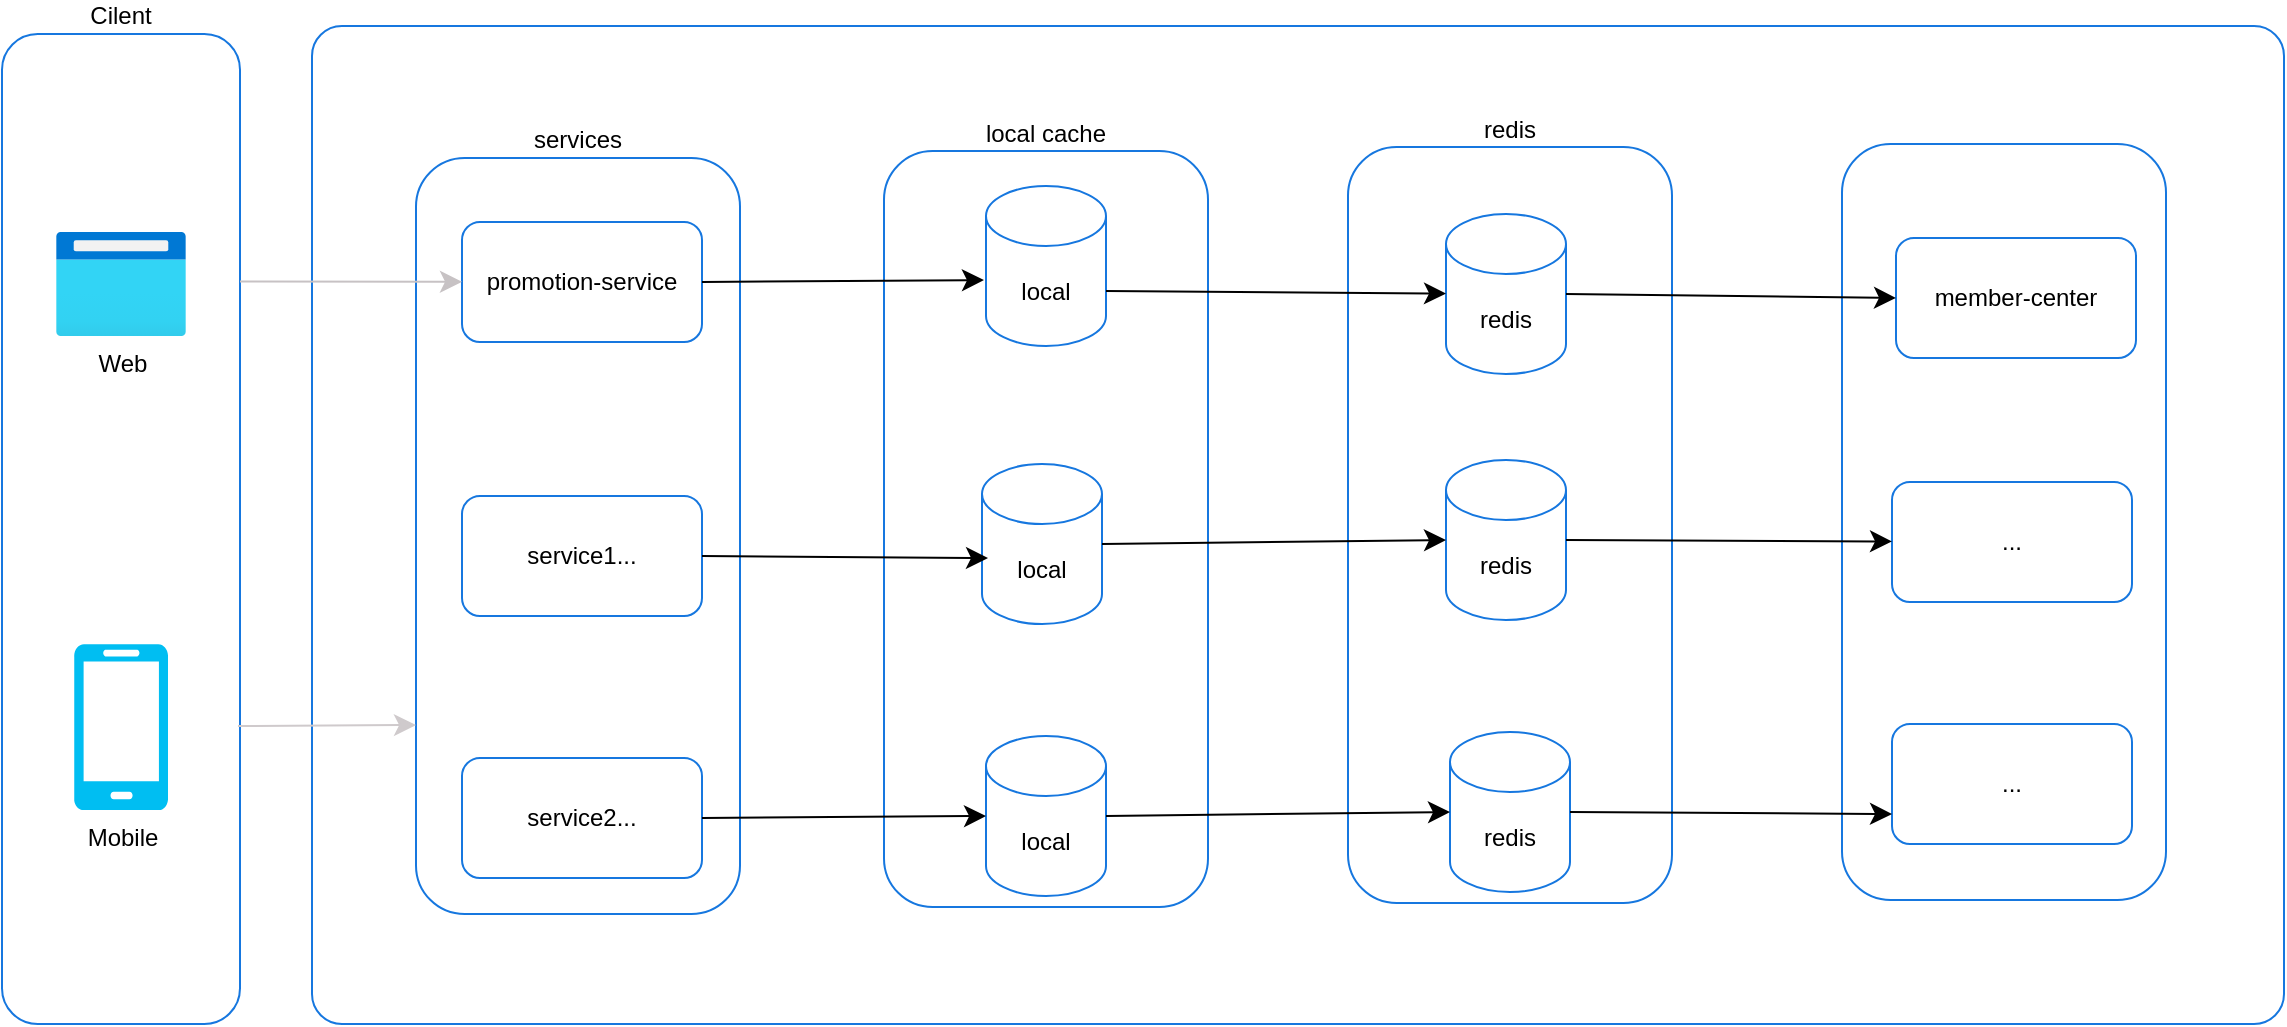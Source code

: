 <mxfile version="24.2.8" type="github">
  <diagram name="第 1 页" id="vbs_Ip4YoETbjET6Mkmp">
    <mxGraphModel dx="2234" dy="1196" grid="0" gridSize="10" guides="1" tooltips="1" connect="1" arrows="1" fold="1" page="0" pageScale="1" pageWidth="1169" pageHeight="827" math="0" shadow="0">
      <root>
        <mxCell id="0" />
        <mxCell id="1" parent="0" />
        <mxCell id="PWlYhkqiT7WrL03v6abE-7" value="" style="group" parent="1" vertex="1" connectable="0">
          <mxGeometry x="-646" y="-21" width="119" height="495" as="geometry" />
        </mxCell>
        <mxCell id="PWlYhkqiT7WrL03v6abE-1" value="Cilent" style="rounded=1;whiteSpace=wrap;html=1;labelBackgroundColor=none;strokeColor=#1677df;gradientColor=none;labelPosition=center;verticalLabelPosition=top;align=center;verticalAlign=bottom;" parent="PWlYhkqiT7WrL03v6abE-7" vertex="1">
          <mxGeometry width="119" height="495" as="geometry" />
        </mxCell>
        <mxCell id="PWlYhkqiT7WrL03v6abE-2" value="Web" style="image;aspect=fixed;html=1;points=[];align=center;fontSize=12;image=img/lib/azure2/general/Browser.svg;" parent="PWlYhkqiT7WrL03v6abE-7" vertex="1">
          <mxGeometry x="27" y="99" width="65" height="52" as="geometry" />
        </mxCell>
        <mxCell id="PWlYhkqiT7WrL03v6abE-4" value="Mobile" style="verticalLabelPosition=bottom;html=1;verticalAlign=top;align=center;strokeColor=none;fillColor=#00BEF2;shape=mxgraph.azure.mobile;pointerEvents=1;direction=east;" parent="PWlYhkqiT7WrL03v6abE-7" vertex="1">
          <mxGeometry x="36" y="305" width="47" height="83" as="geometry" />
        </mxCell>
        <mxCell id="PWlYhkqiT7WrL03v6abE-8" value="" style="rounded=1;whiteSpace=wrap;html=1;arcSize=3;strokeColor=#1677df;" parent="1" vertex="1">
          <mxGeometry x="-491" y="-25" width="986" height="499" as="geometry" />
        </mxCell>
        <mxCell id="2qbnbBHKu1kBXNQHxC0R-1" value="services" style="rounded=1;whiteSpace=wrap;html=1;strokeColor=#1677df;labelPosition=center;verticalLabelPosition=top;align=center;verticalAlign=bottom;" vertex="1" parent="1">
          <mxGeometry x="-439" y="41" width="162" height="378" as="geometry" />
        </mxCell>
        <mxCell id="2qbnbBHKu1kBXNQHxC0R-2" value="promotion-service" style="rounded=1;whiteSpace=wrap;html=1;strokeColor=#1677df;" vertex="1" parent="1">
          <mxGeometry x="-416" y="73" width="120" height="60" as="geometry" />
        </mxCell>
        <mxCell id="2qbnbBHKu1kBXNQHxC0R-3" value="service2..." style="rounded=1;whiteSpace=wrap;html=1;strokeColor=#1677df;" vertex="1" parent="1">
          <mxGeometry x="-416" y="341" width="120" height="60" as="geometry" />
        </mxCell>
        <mxCell id="2qbnbBHKu1kBXNQHxC0R-4" value="service1..." style="rounded=1;whiteSpace=wrap;html=1;strokeColor=#1677df;" vertex="1" parent="1">
          <mxGeometry x="-416" y="210" width="120" height="60" as="geometry" />
        </mxCell>
        <mxCell id="2qbnbBHKu1kBXNQHxC0R-5" style="edgeStyle=none;curved=1;rounded=0;orthogonalLoop=1;jettySize=auto;html=1;exitX=1;exitY=0.25;exitDx=0;exitDy=0;fontSize=12;startSize=8;endSize=8;strokeColor=#c7c2c4;" edge="1" parent="1" source="PWlYhkqiT7WrL03v6abE-1" target="2qbnbBHKu1kBXNQHxC0R-2">
          <mxGeometry relative="1" as="geometry" />
        </mxCell>
        <mxCell id="2qbnbBHKu1kBXNQHxC0R-6" style="edgeStyle=none;curved=1;rounded=0;orthogonalLoop=1;jettySize=auto;html=1;entryX=0;entryY=0.75;entryDx=0;entryDy=0;fontSize=12;startSize=8;endSize=8;strokeColor=#cfcacc;" edge="1" parent="1" target="2qbnbBHKu1kBXNQHxC0R-1">
          <mxGeometry relative="1" as="geometry">
            <mxPoint x="-528" y="325" as="sourcePoint" />
          </mxGeometry>
        </mxCell>
        <mxCell id="2qbnbBHKu1kBXNQHxC0R-11" value="" style="group" vertex="1" connectable="0" parent="1">
          <mxGeometry x="-205" y="37.5" width="162" height="378" as="geometry" />
        </mxCell>
        <mxCell id="2qbnbBHKu1kBXNQHxC0R-7" value="&lt;div&gt;local cache&lt;/div&gt;" style="rounded=1;whiteSpace=wrap;html=1;strokeColor=#1677df;labelPosition=center;verticalLabelPosition=top;align=center;verticalAlign=bottom;" vertex="1" parent="2qbnbBHKu1kBXNQHxC0R-11">
          <mxGeometry width="162" height="378" as="geometry" />
        </mxCell>
        <mxCell id="2qbnbBHKu1kBXNQHxC0R-8" value="local" style="shape=cylinder3;whiteSpace=wrap;html=1;boundedLbl=1;backgroundOutline=1;size=15;strokeColor=#1677df;" vertex="1" parent="2qbnbBHKu1kBXNQHxC0R-11">
          <mxGeometry x="51" y="17.5" width="60" height="80" as="geometry" />
        </mxCell>
        <mxCell id="2qbnbBHKu1kBXNQHxC0R-15" value="local" style="shape=cylinder3;whiteSpace=wrap;html=1;boundedLbl=1;backgroundOutline=1;size=15;strokeColor=#1677df;" vertex="1" parent="2qbnbBHKu1kBXNQHxC0R-11">
          <mxGeometry x="49" y="156.5" width="60" height="80" as="geometry" />
        </mxCell>
        <mxCell id="2qbnbBHKu1kBXNQHxC0R-16" value="local" style="shape=cylinder3;whiteSpace=wrap;html=1;boundedLbl=1;backgroundOutline=1;size=15;strokeColor=#1677df;" vertex="1" parent="2qbnbBHKu1kBXNQHxC0R-11">
          <mxGeometry x="51" y="292.5" width="60" height="80" as="geometry" />
        </mxCell>
        <mxCell id="2qbnbBHKu1kBXNQHxC0R-17" value="" style="group" vertex="1" connectable="0" parent="1">
          <mxGeometry x="27" y="35.5" width="162" height="378" as="geometry" />
        </mxCell>
        <mxCell id="2qbnbBHKu1kBXNQHxC0R-18" value="&lt;div&gt;redis&lt;/div&gt;" style="rounded=1;whiteSpace=wrap;html=1;strokeColor=#1677df;labelPosition=center;verticalLabelPosition=top;align=center;verticalAlign=bottom;" vertex="1" parent="2qbnbBHKu1kBXNQHxC0R-17">
          <mxGeometry width="162" height="378" as="geometry" />
        </mxCell>
        <mxCell id="2qbnbBHKu1kBXNQHxC0R-19" value="redis" style="shape=cylinder3;whiteSpace=wrap;html=1;boundedLbl=1;backgroundOutline=1;size=15;strokeColor=#1677df;" vertex="1" parent="2qbnbBHKu1kBXNQHxC0R-17">
          <mxGeometry x="49" y="33.5" width="60" height="80" as="geometry" />
        </mxCell>
        <mxCell id="2qbnbBHKu1kBXNQHxC0R-20" value="redis" style="shape=cylinder3;whiteSpace=wrap;html=1;boundedLbl=1;backgroundOutline=1;size=15;strokeColor=#1677df;" vertex="1" parent="2qbnbBHKu1kBXNQHxC0R-17">
          <mxGeometry x="49" y="156.5" width="60" height="80" as="geometry" />
        </mxCell>
        <mxCell id="2qbnbBHKu1kBXNQHxC0R-21" value="redis" style="shape=cylinder3;whiteSpace=wrap;html=1;boundedLbl=1;backgroundOutline=1;size=15;strokeColor=#1677df;" vertex="1" parent="2qbnbBHKu1kBXNQHxC0R-17">
          <mxGeometry x="51" y="292.5" width="60" height="80" as="geometry" />
        </mxCell>
        <mxCell id="2qbnbBHKu1kBXNQHxC0R-22" value="" style="group" vertex="1" connectable="0" parent="1">
          <mxGeometry x="274" y="34" width="162" height="378" as="geometry" />
        </mxCell>
        <mxCell id="2qbnbBHKu1kBXNQHxC0R-23" value="" style="rounded=1;whiteSpace=wrap;html=1;strokeColor=#1677df;labelPosition=center;verticalLabelPosition=top;align=center;verticalAlign=bottom;" vertex="1" parent="2qbnbBHKu1kBXNQHxC0R-22">
          <mxGeometry width="162" height="378" as="geometry" />
        </mxCell>
        <mxCell id="2qbnbBHKu1kBXNQHxC0R-29" value="member-center" style="rounded=1;whiteSpace=wrap;html=1;strokeColor=#1677df;" vertex="1" parent="2qbnbBHKu1kBXNQHxC0R-22">
          <mxGeometry x="27" y="47" width="120" height="60" as="geometry" />
        </mxCell>
        <mxCell id="2qbnbBHKu1kBXNQHxC0R-30" value="..." style="rounded=1;whiteSpace=wrap;html=1;strokeColor=#1677df;" vertex="1" parent="2qbnbBHKu1kBXNQHxC0R-22">
          <mxGeometry x="25" y="169" width="120" height="60" as="geometry" />
        </mxCell>
        <mxCell id="2qbnbBHKu1kBXNQHxC0R-31" value="..." style="rounded=1;whiteSpace=wrap;html=1;strokeColor=#1677df;" vertex="1" parent="2qbnbBHKu1kBXNQHxC0R-22">
          <mxGeometry x="25" y="290" width="120" height="60" as="geometry" />
        </mxCell>
        <mxCell id="2qbnbBHKu1kBXNQHxC0R-33" style="edgeStyle=none;curved=1;rounded=0;orthogonalLoop=1;jettySize=auto;html=1;exitX=1;exitY=0.5;exitDx=0;exitDy=0;entryX=0.05;entryY=0.588;entryDx=0;entryDy=0;entryPerimeter=0;fontSize=12;startSize=8;endSize=8;" edge="1" parent="1" source="2qbnbBHKu1kBXNQHxC0R-4" target="2qbnbBHKu1kBXNQHxC0R-15">
          <mxGeometry relative="1" as="geometry" />
        </mxCell>
        <mxCell id="2qbnbBHKu1kBXNQHxC0R-34" style="edgeStyle=none;curved=1;rounded=0;orthogonalLoop=1;jettySize=auto;html=1;exitX=1;exitY=0.5;exitDx=0;exitDy=0;entryX=0;entryY=0.5;entryDx=0;entryDy=0;entryPerimeter=0;fontSize=12;startSize=8;endSize=8;" edge="1" parent="1" source="2qbnbBHKu1kBXNQHxC0R-3" target="2qbnbBHKu1kBXNQHxC0R-16">
          <mxGeometry relative="1" as="geometry" />
        </mxCell>
        <mxCell id="2qbnbBHKu1kBXNQHxC0R-35" style="edgeStyle=none;curved=1;rounded=0;orthogonalLoop=1;jettySize=auto;html=1;exitX=1;exitY=0;exitDx=0;exitDy=52.5;exitPerimeter=0;fontSize=12;startSize=8;endSize=8;" edge="1" parent="1" source="2qbnbBHKu1kBXNQHxC0R-8" target="2qbnbBHKu1kBXNQHxC0R-19">
          <mxGeometry relative="1" as="geometry" />
        </mxCell>
        <mxCell id="2qbnbBHKu1kBXNQHxC0R-36" style="edgeStyle=none;curved=1;rounded=0;orthogonalLoop=1;jettySize=auto;html=1;exitX=1;exitY=0.5;exitDx=0;exitDy=0;exitPerimeter=0;entryX=0;entryY=0.5;entryDx=0;entryDy=0;entryPerimeter=0;fontSize=12;startSize=8;endSize=8;" edge="1" parent="1" source="2qbnbBHKu1kBXNQHxC0R-15" target="2qbnbBHKu1kBXNQHxC0R-20">
          <mxGeometry relative="1" as="geometry" />
        </mxCell>
        <mxCell id="2qbnbBHKu1kBXNQHxC0R-37" style="edgeStyle=none;curved=1;rounded=0;orthogonalLoop=1;jettySize=auto;html=1;exitX=1;exitY=0.5;exitDx=0;exitDy=0;exitPerimeter=0;entryX=0;entryY=0.5;entryDx=0;entryDy=0;entryPerimeter=0;fontSize=12;startSize=8;endSize=8;" edge="1" parent="1" source="2qbnbBHKu1kBXNQHxC0R-16" target="2qbnbBHKu1kBXNQHxC0R-21">
          <mxGeometry relative="1" as="geometry" />
        </mxCell>
        <mxCell id="2qbnbBHKu1kBXNQHxC0R-38" style="edgeStyle=none;curved=1;rounded=0;orthogonalLoop=1;jettySize=auto;html=1;exitX=1;exitY=0.5;exitDx=0;exitDy=0;exitPerimeter=0;entryX=0;entryY=0.5;entryDx=0;entryDy=0;fontSize=12;startSize=8;endSize=8;" edge="1" parent="1" source="2qbnbBHKu1kBXNQHxC0R-19" target="2qbnbBHKu1kBXNQHxC0R-29">
          <mxGeometry relative="1" as="geometry" />
        </mxCell>
        <mxCell id="2qbnbBHKu1kBXNQHxC0R-39" style="edgeStyle=none;curved=1;rounded=0;orthogonalLoop=1;jettySize=auto;html=1;exitX=1;exitY=0.5;exitDx=0;exitDy=0;exitPerimeter=0;fontSize=12;startSize=8;endSize=8;" edge="1" parent="1" source="2qbnbBHKu1kBXNQHxC0R-20" target="2qbnbBHKu1kBXNQHxC0R-30">
          <mxGeometry relative="1" as="geometry" />
        </mxCell>
        <mxCell id="2qbnbBHKu1kBXNQHxC0R-40" style="edgeStyle=none;curved=1;rounded=0;orthogonalLoop=1;jettySize=auto;html=1;exitX=1;exitY=0.5;exitDx=0;exitDy=0;exitPerimeter=0;entryX=0;entryY=0.75;entryDx=0;entryDy=0;fontSize=12;startSize=8;endSize=8;" edge="1" parent="1" source="2qbnbBHKu1kBXNQHxC0R-21" target="2qbnbBHKu1kBXNQHxC0R-31">
          <mxGeometry relative="1" as="geometry" />
        </mxCell>
        <mxCell id="2qbnbBHKu1kBXNQHxC0R-41" style="edgeStyle=none;curved=1;rounded=0;orthogonalLoop=1;jettySize=auto;html=1;exitX=1;exitY=0.5;exitDx=0;exitDy=0;entryX=-0.017;entryY=0.588;entryDx=0;entryDy=0;entryPerimeter=0;fontSize=12;startSize=8;endSize=8;" edge="1" parent="1" source="2qbnbBHKu1kBXNQHxC0R-2" target="2qbnbBHKu1kBXNQHxC0R-8">
          <mxGeometry relative="1" as="geometry" />
        </mxCell>
      </root>
    </mxGraphModel>
  </diagram>
</mxfile>

